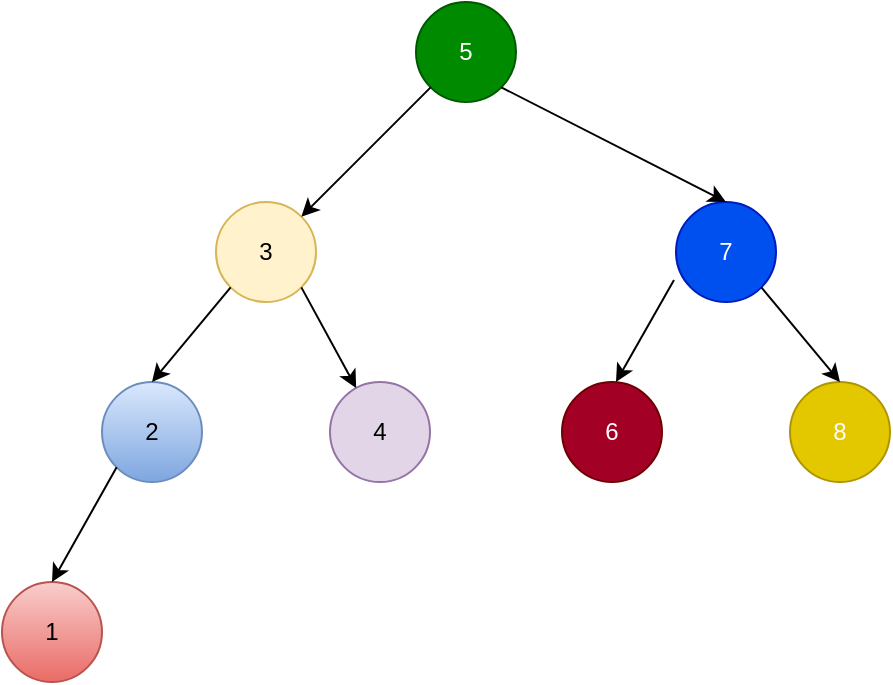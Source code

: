 <mxfile version="13.8.9" type="github">
  <diagram id="UIMczG0Opilov-FZX68l" name="Page-1">
    <mxGraphModel dx="1102" dy="565" grid="1" gridSize="10" guides="1" tooltips="1" connect="1" arrows="1" fold="1" page="1" pageScale="1" pageWidth="827" pageHeight="1169" math="0" shadow="0">
      <root>
        <mxCell id="0" />
        <mxCell id="1" parent="0" />
        <mxCell id="hAgvnkGseDbieQIhcXdO-1" value="5" style="ellipse;whiteSpace=wrap;html=1;aspect=fixed;fillColor=#008a00;strokeColor=#005700;fontColor=#ffffff;" vertex="1" parent="1">
          <mxGeometry x="350" y="60" width="50" height="50" as="geometry" />
        </mxCell>
        <mxCell id="hAgvnkGseDbieQIhcXdO-2" value="3" style="ellipse;whiteSpace=wrap;html=1;aspect=fixed;fillColor=#fff2cc;strokeColor=#d6b656;" vertex="1" parent="1">
          <mxGeometry x="250" y="160" width="50" height="50" as="geometry" />
        </mxCell>
        <mxCell id="hAgvnkGseDbieQIhcXdO-3" value="7" style="ellipse;whiteSpace=wrap;html=1;aspect=fixed;fillColor=#0050ef;strokeColor=#001DBC;fontColor=#ffffff;" vertex="1" parent="1">
          <mxGeometry x="480" y="160" width="50" height="50" as="geometry" />
        </mxCell>
        <mxCell id="hAgvnkGseDbieQIhcXdO-6" value="" style="endArrow=classic;html=1;exitX=1;exitY=1;exitDx=0;exitDy=0;entryX=0.5;entryY=0;entryDx=0;entryDy=0;" edge="1" parent="1" source="hAgvnkGseDbieQIhcXdO-1" target="hAgvnkGseDbieQIhcXdO-3">
          <mxGeometry width="50" height="50" relative="1" as="geometry">
            <mxPoint x="390" y="350" as="sourcePoint" />
            <mxPoint x="440" y="300" as="targetPoint" />
          </mxGeometry>
        </mxCell>
        <mxCell id="hAgvnkGseDbieQIhcXdO-7" value="" style="endArrow=classic;html=1;exitX=0;exitY=1;exitDx=0;exitDy=0;entryX=1;entryY=0;entryDx=0;entryDy=0;" edge="1" parent="1" source="hAgvnkGseDbieQIhcXdO-1" target="hAgvnkGseDbieQIhcXdO-2">
          <mxGeometry width="50" height="50" relative="1" as="geometry">
            <mxPoint x="390" y="350" as="sourcePoint" />
            <mxPoint x="440" y="300" as="targetPoint" />
          </mxGeometry>
        </mxCell>
        <mxCell id="hAgvnkGseDbieQIhcXdO-8" value="2" style="ellipse;whiteSpace=wrap;html=1;aspect=fixed;fillColor=#dae8fc;strokeColor=#6c8ebf;gradientColor=#7ea6e0;" vertex="1" parent="1">
          <mxGeometry x="193" y="250" width="50" height="50" as="geometry" />
        </mxCell>
        <mxCell id="hAgvnkGseDbieQIhcXdO-9" value="4" style="ellipse;whiteSpace=wrap;html=1;aspect=fixed;fillColor=#e1d5e7;strokeColor=#9673a6;" vertex="1" parent="1">
          <mxGeometry x="307" y="250" width="50" height="50" as="geometry" />
        </mxCell>
        <mxCell id="hAgvnkGseDbieQIhcXdO-10" value="6" style="ellipse;whiteSpace=wrap;html=1;aspect=fixed;fillColor=#a20025;strokeColor=#6F0000;fontColor=#ffffff;" vertex="1" parent="1">
          <mxGeometry x="423" y="250" width="50" height="50" as="geometry" />
        </mxCell>
        <mxCell id="hAgvnkGseDbieQIhcXdO-11" value="8" style="ellipse;whiteSpace=wrap;html=1;aspect=fixed;fillColor=#e3c800;strokeColor=#B09500;fontColor=#ffffff;" vertex="1" parent="1">
          <mxGeometry x="537" y="250" width="50" height="50" as="geometry" />
        </mxCell>
        <mxCell id="hAgvnkGseDbieQIhcXdO-12" value="" style="endArrow=classic;html=1;exitX=0;exitY=1;exitDx=0;exitDy=0;entryX=0.5;entryY=0;entryDx=0;entryDy=0;" edge="1" parent="1" source="hAgvnkGseDbieQIhcXdO-2" target="hAgvnkGseDbieQIhcXdO-8">
          <mxGeometry width="50" height="50" relative="1" as="geometry">
            <mxPoint x="390" y="350" as="sourcePoint" />
            <mxPoint x="440" y="300" as="targetPoint" />
          </mxGeometry>
        </mxCell>
        <mxCell id="hAgvnkGseDbieQIhcXdO-13" value="" style="endArrow=classic;html=1;exitX=1;exitY=1;exitDx=0;exitDy=0;" edge="1" parent="1" source="hAgvnkGseDbieQIhcXdO-2" target="hAgvnkGseDbieQIhcXdO-9">
          <mxGeometry width="50" height="50" relative="1" as="geometry">
            <mxPoint x="267.322" y="212.678" as="sourcePoint" />
            <mxPoint x="230" y="270" as="targetPoint" />
          </mxGeometry>
        </mxCell>
        <mxCell id="hAgvnkGseDbieQIhcXdO-14" value="" style="endArrow=classic;html=1;entryX=0.54;entryY=0.2;entryDx=0;entryDy=0;entryPerimeter=0;exitX=-0.02;exitY=0.78;exitDx=0;exitDy=0;exitPerimeter=0;" edge="1" parent="1" source="hAgvnkGseDbieQIhcXdO-3">
          <mxGeometry width="50" height="50" relative="1" as="geometry">
            <mxPoint x="450" y="200" as="sourcePoint" />
            <mxPoint x="450" y="250" as="targetPoint" />
          </mxGeometry>
        </mxCell>
        <mxCell id="hAgvnkGseDbieQIhcXdO-15" value="" style="endArrow=classic;html=1;exitX=1;exitY=1;exitDx=0;exitDy=0;entryX=0.5;entryY=0;entryDx=0;entryDy=0;" edge="1" parent="1" source="hAgvnkGseDbieQIhcXdO-3" target="hAgvnkGseDbieQIhcXdO-11">
          <mxGeometry width="50" height="50" relative="1" as="geometry">
            <mxPoint x="607.322" y="192.678" as="sourcePoint" />
            <mxPoint x="570" y="250" as="targetPoint" />
          </mxGeometry>
        </mxCell>
        <mxCell id="hAgvnkGseDbieQIhcXdO-16" value="1" style="ellipse;whiteSpace=wrap;html=1;aspect=fixed;fillColor=#f8cecc;strokeColor=#b85450;gradientColor=#ea6b66;" vertex="1" parent="1">
          <mxGeometry x="143" y="350" width="50" height="50" as="geometry" />
        </mxCell>
        <mxCell id="hAgvnkGseDbieQIhcXdO-17" value="" style="endArrow=classic;html=1;exitX=0;exitY=1;exitDx=0;exitDy=0;entryX=0.5;entryY=0;entryDx=0;entryDy=0;" edge="1" parent="1" source="hAgvnkGseDbieQIhcXdO-8" target="hAgvnkGseDbieQIhcXdO-16">
          <mxGeometry width="50" height="50" relative="1" as="geometry">
            <mxPoint x="267.322" y="212.678" as="sourcePoint" />
            <mxPoint x="228" y="260" as="targetPoint" />
          </mxGeometry>
        </mxCell>
      </root>
    </mxGraphModel>
  </diagram>
</mxfile>
